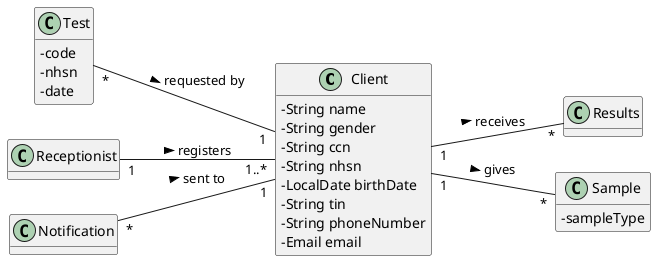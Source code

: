 @startuml
hide methods
left to right direction
skinparam classAttributeIconSize 0


class Client {
  -String name
  -String gender
  -String ccn
  -String nhsn
  -LocalDate birthDate
  -String tin
  -String phoneNumber
  -Email email
}

class Test {
  -code
  -nhsn
  -date
}

class Receptionist {

}

class Results{
}

class Sample {
  -sampleType
}

class Notification{
 }

Receptionist "1" -- "1..*" Client : registers >
Client "1" -- "*" Results : receives >
Client "1" -- "*" Sample : gives >
Test "*" -- "1" Client: requested by >
Notification "*" -- "1" Client : sent to >
@enduml
